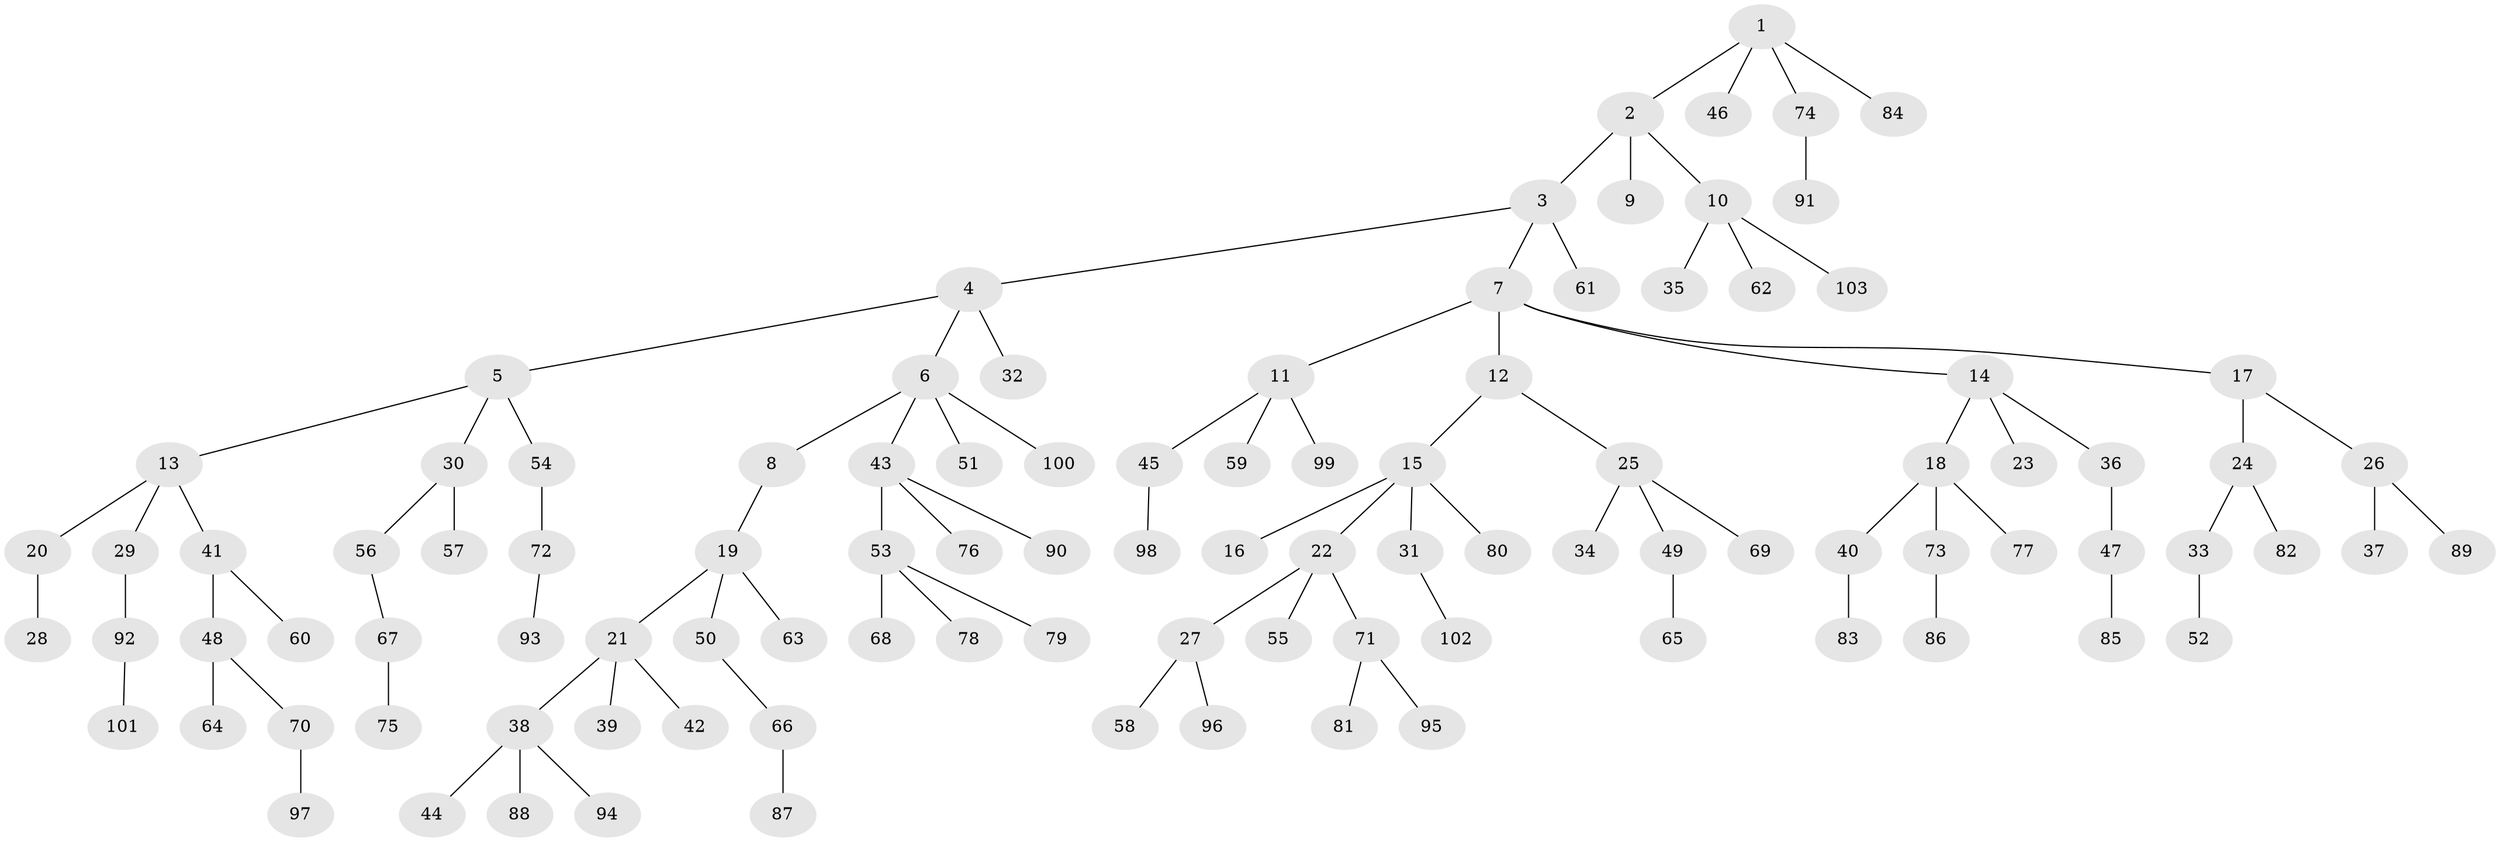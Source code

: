 // Generated by graph-tools (version 1.1) at 2025/15/03/09/25 04:15:34]
// undirected, 103 vertices, 102 edges
graph export_dot {
graph [start="1"]
  node [color=gray90,style=filled];
  1;
  2;
  3;
  4;
  5;
  6;
  7;
  8;
  9;
  10;
  11;
  12;
  13;
  14;
  15;
  16;
  17;
  18;
  19;
  20;
  21;
  22;
  23;
  24;
  25;
  26;
  27;
  28;
  29;
  30;
  31;
  32;
  33;
  34;
  35;
  36;
  37;
  38;
  39;
  40;
  41;
  42;
  43;
  44;
  45;
  46;
  47;
  48;
  49;
  50;
  51;
  52;
  53;
  54;
  55;
  56;
  57;
  58;
  59;
  60;
  61;
  62;
  63;
  64;
  65;
  66;
  67;
  68;
  69;
  70;
  71;
  72;
  73;
  74;
  75;
  76;
  77;
  78;
  79;
  80;
  81;
  82;
  83;
  84;
  85;
  86;
  87;
  88;
  89;
  90;
  91;
  92;
  93;
  94;
  95;
  96;
  97;
  98;
  99;
  100;
  101;
  102;
  103;
  1 -- 2;
  1 -- 46;
  1 -- 74;
  1 -- 84;
  2 -- 3;
  2 -- 9;
  2 -- 10;
  3 -- 4;
  3 -- 7;
  3 -- 61;
  4 -- 5;
  4 -- 6;
  4 -- 32;
  5 -- 13;
  5 -- 30;
  5 -- 54;
  6 -- 8;
  6 -- 43;
  6 -- 51;
  6 -- 100;
  7 -- 11;
  7 -- 12;
  7 -- 14;
  7 -- 17;
  8 -- 19;
  10 -- 35;
  10 -- 62;
  10 -- 103;
  11 -- 45;
  11 -- 59;
  11 -- 99;
  12 -- 15;
  12 -- 25;
  13 -- 20;
  13 -- 29;
  13 -- 41;
  14 -- 18;
  14 -- 23;
  14 -- 36;
  15 -- 16;
  15 -- 22;
  15 -- 31;
  15 -- 80;
  17 -- 24;
  17 -- 26;
  18 -- 40;
  18 -- 73;
  18 -- 77;
  19 -- 21;
  19 -- 50;
  19 -- 63;
  20 -- 28;
  21 -- 38;
  21 -- 39;
  21 -- 42;
  22 -- 27;
  22 -- 55;
  22 -- 71;
  24 -- 33;
  24 -- 82;
  25 -- 34;
  25 -- 49;
  25 -- 69;
  26 -- 37;
  26 -- 89;
  27 -- 58;
  27 -- 96;
  29 -- 92;
  30 -- 56;
  30 -- 57;
  31 -- 102;
  33 -- 52;
  36 -- 47;
  38 -- 44;
  38 -- 88;
  38 -- 94;
  40 -- 83;
  41 -- 48;
  41 -- 60;
  43 -- 53;
  43 -- 76;
  43 -- 90;
  45 -- 98;
  47 -- 85;
  48 -- 64;
  48 -- 70;
  49 -- 65;
  50 -- 66;
  53 -- 68;
  53 -- 78;
  53 -- 79;
  54 -- 72;
  56 -- 67;
  66 -- 87;
  67 -- 75;
  70 -- 97;
  71 -- 81;
  71 -- 95;
  72 -- 93;
  73 -- 86;
  74 -- 91;
  92 -- 101;
}
